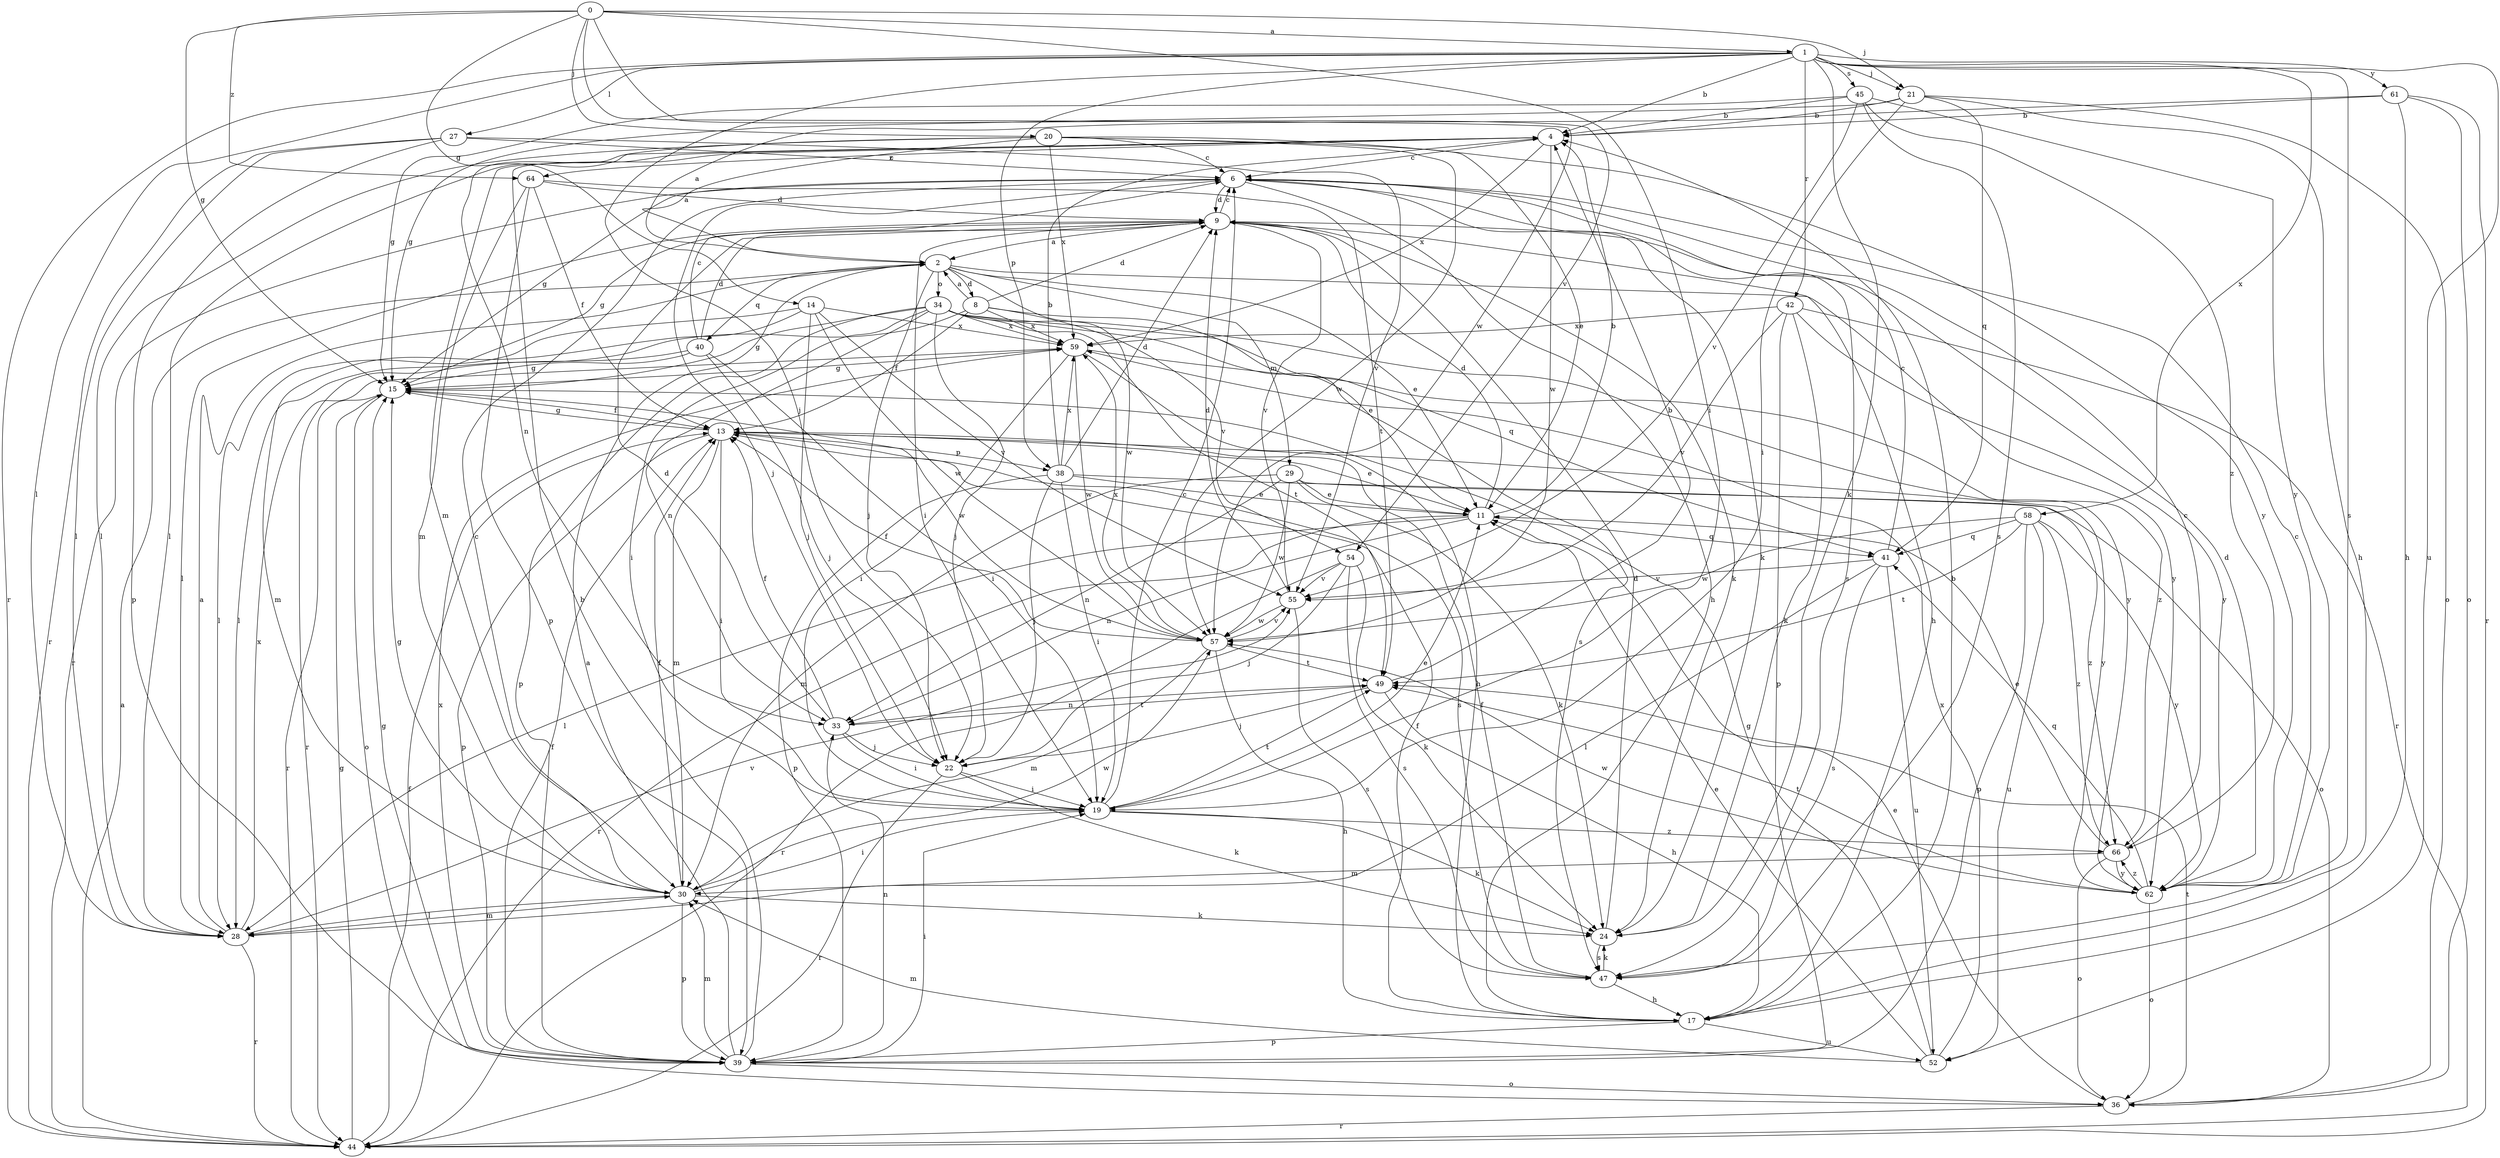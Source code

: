 strict digraph  {
0;
1;
2;
4;
6;
8;
9;
11;
13;
14;
15;
17;
19;
20;
21;
22;
24;
27;
28;
29;
30;
33;
34;
36;
38;
39;
40;
41;
42;
44;
45;
47;
49;
52;
54;
55;
57;
58;
59;
61;
62;
64;
66;
0 -> 1  [label=a];
0 -> 14  [label=g];
0 -> 15  [label=g];
0 -> 19  [label=i];
0 -> 20  [label=j];
0 -> 21  [label=j];
0 -> 54  [label=v];
0 -> 57  [label=w];
0 -> 64  [label=z];
1 -> 4  [label=b];
1 -> 21  [label=j];
1 -> 22  [label=j];
1 -> 24  [label=k];
1 -> 27  [label=l];
1 -> 28  [label=l];
1 -> 38  [label=p];
1 -> 42  [label=r];
1 -> 44  [label=r];
1 -> 45  [label=s];
1 -> 47  [label=s];
1 -> 52  [label=u];
1 -> 58  [label=x];
1 -> 61  [label=y];
2 -> 8  [label=d];
2 -> 11  [label=e];
2 -> 22  [label=j];
2 -> 29  [label=m];
2 -> 34  [label=o];
2 -> 40  [label=q];
2 -> 57  [label=w];
2 -> 62  [label=y];
4 -> 6  [label=c];
4 -> 28  [label=l];
4 -> 30  [label=m];
4 -> 57  [label=w];
4 -> 59  [label=x];
4 -> 64  [label=z];
6 -> 9  [label=d];
6 -> 15  [label=g];
6 -> 17  [label=h];
6 -> 22  [label=j];
6 -> 24  [label=k];
6 -> 44  [label=r];
6 -> 47  [label=s];
8 -> 2  [label=a];
8 -> 9  [label=d];
8 -> 11  [label=e];
8 -> 13  [label=f];
8 -> 28  [label=l];
8 -> 54  [label=v];
8 -> 59  [label=x];
9 -> 2  [label=a];
9 -> 6  [label=c];
9 -> 15  [label=g];
9 -> 17  [label=h];
9 -> 19  [label=i];
9 -> 24  [label=k];
9 -> 28  [label=l];
9 -> 55  [label=v];
11 -> 4  [label=b];
11 -> 9  [label=d];
11 -> 28  [label=l];
11 -> 33  [label=n];
11 -> 41  [label=q];
11 -> 44  [label=r];
13 -> 11  [label=e];
13 -> 15  [label=g];
13 -> 19  [label=i];
13 -> 30  [label=m];
13 -> 38  [label=p];
13 -> 39  [label=p];
13 -> 47  [label=s];
13 -> 62  [label=y];
14 -> 22  [label=j];
14 -> 28  [label=l];
14 -> 30  [label=m];
14 -> 55  [label=v];
14 -> 57  [label=w];
14 -> 59  [label=x];
15 -> 13  [label=f];
15 -> 36  [label=o];
15 -> 44  [label=r];
15 -> 57  [label=w];
17 -> 4  [label=b];
17 -> 13  [label=f];
17 -> 39  [label=p];
17 -> 52  [label=u];
19 -> 6  [label=c];
19 -> 11  [label=e];
19 -> 24  [label=k];
19 -> 49  [label=t];
19 -> 66  [label=z];
20 -> 2  [label=a];
20 -> 6  [label=c];
20 -> 11  [label=e];
20 -> 28  [label=l];
20 -> 33  [label=n];
20 -> 57  [label=w];
20 -> 59  [label=x];
20 -> 62  [label=y];
21 -> 4  [label=b];
21 -> 15  [label=g];
21 -> 17  [label=h];
21 -> 19  [label=i];
21 -> 36  [label=o];
21 -> 41  [label=q];
22 -> 19  [label=i];
22 -> 24  [label=k];
22 -> 44  [label=r];
24 -> 9  [label=d];
24 -> 47  [label=s];
27 -> 6  [label=c];
27 -> 28  [label=l];
27 -> 39  [label=p];
27 -> 44  [label=r];
27 -> 55  [label=v];
28 -> 2  [label=a];
28 -> 30  [label=m];
28 -> 44  [label=r];
28 -> 55  [label=v];
28 -> 59  [label=x];
29 -> 11  [label=e];
29 -> 24  [label=k];
29 -> 30  [label=m];
29 -> 33  [label=n];
29 -> 57  [label=w];
29 -> 66  [label=z];
30 -> 6  [label=c];
30 -> 13  [label=f];
30 -> 15  [label=g];
30 -> 19  [label=i];
30 -> 24  [label=k];
30 -> 28  [label=l];
30 -> 39  [label=p];
30 -> 57  [label=w];
33 -> 9  [label=d];
33 -> 13  [label=f];
33 -> 19  [label=i];
33 -> 22  [label=j];
33 -> 49  [label=t];
34 -> 15  [label=g];
34 -> 19  [label=i];
34 -> 22  [label=j];
34 -> 33  [label=n];
34 -> 39  [label=p];
34 -> 41  [label=q];
34 -> 47  [label=s];
34 -> 49  [label=t];
34 -> 59  [label=x];
34 -> 62  [label=y];
36 -> 11  [label=e];
36 -> 44  [label=r];
36 -> 49  [label=t];
38 -> 4  [label=b];
38 -> 9  [label=d];
38 -> 11  [label=e];
38 -> 19  [label=i];
38 -> 22  [label=j];
38 -> 36  [label=o];
38 -> 39  [label=p];
38 -> 59  [label=x];
39 -> 2  [label=a];
39 -> 4  [label=b];
39 -> 13  [label=f];
39 -> 15  [label=g];
39 -> 19  [label=i];
39 -> 30  [label=m];
39 -> 33  [label=n];
39 -> 36  [label=o];
39 -> 59  [label=x];
40 -> 6  [label=c];
40 -> 9  [label=d];
40 -> 15  [label=g];
40 -> 19  [label=i];
40 -> 22  [label=j];
40 -> 44  [label=r];
41 -> 6  [label=c];
41 -> 28  [label=l];
41 -> 47  [label=s];
41 -> 52  [label=u];
41 -> 55  [label=v];
42 -> 24  [label=k];
42 -> 39  [label=p];
42 -> 44  [label=r];
42 -> 55  [label=v];
42 -> 59  [label=x];
42 -> 62  [label=y];
44 -> 2  [label=a];
44 -> 13  [label=f];
44 -> 15  [label=g];
45 -> 4  [label=b];
45 -> 15  [label=g];
45 -> 47  [label=s];
45 -> 55  [label=v];
45 -> 62  [label=y];
45 -> 66  [label=z];
47 -> 13  [label=f];
47 -> 17  [label=h];
47 -> 24  [label=k];
49 -> 4  [label=b];
49 -> 17  [label=h];
49 -> 22  [label=j];
49 -> 33  [label=n];
52 -> 11  [label=e];
52 -> 15  [label=g];
52 -> 30  [label=m];
52 -> 59  [label=x];
54 -> 22  [label=j];
54 -> 24  [label=k];
54 -> 44  [label=r];
54 -> 47  [label=s];
54 -> 55  [label=v];
55 -> 9  [label=d];
55 -> 47  [label=s];
55 -> 57  [label=w];
57 -> 13  [label=f];
57 -> 17  [label=h];
57 -> 30  [label=m];
57 -> 49  [label=t];
57 -> 55  [label=v];
57 -> 59  [label=x];
58 -> 39  [label=p];
58 -> 41  [label=q];
58 -> 49  [label=t];
58 -> 52  [label=u];
58 -> 57  [label=w];
58 -> 62  [label=y];
58 -> 66  [label=z];
59 -> 15  [label=g];
59 -> 17  [label=h];
59 -> 19  [label=i];
59 -> 57  [label=w];
59 -> 66  [label=z];
61 -> 2  [label=a];
61 -> 4  [label=b];
61 -> 17  [label=h];
61 -> 36  [label=o];
61 -> 44  [label=r];
62 -> 6  [label=c];
62 -> 9  [label=d];
62 -> 36  [label=o];
62 -> 41  [label=q];
62 -> 49  [label=t];
62 -> 57  [label=w];
62 -> 66  [label=z];
64 -> 9  [label=d];
64 -> 13  [label=f];
64 -> 30  [label=m];
64 -> 39  [label=p];
64 -> 49  [label=t];
66 -> 6  [label=c];
66 -> 11  [label=e];
66 -> 30  [label=m];
66 -> 36  [label=o];
66 -> 62  [label=y];
}
